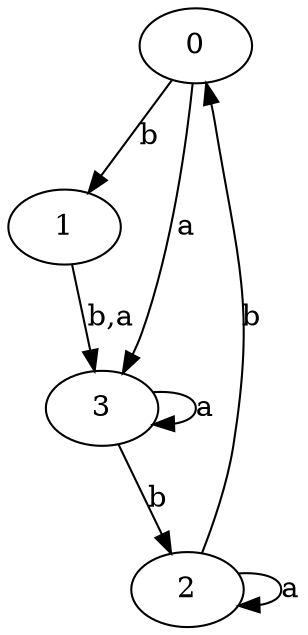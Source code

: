 digraph {
 ranksep=0.5;
 d2tdocpreamble = "\usetikzlibrary{automata}";
 d2tfigpreamble = "\tikzstyle{every state}= [ draw=blue!50,very thick,fill=blue!20]  \tikzstyle{auto}= [fill=white]";
 node [style="state"];
 edge [lblstyle="auto",topath="bend right", len=4  ]
  "0" [label="0",style = "state, accepting"];
  "1" [label="1",];
  "2" [label="2",];
  "3" [label="3",style = "state, initial"];
  "0" -> "1" [label="b"];
  "0" -> "3" [label="a"];
  "1" -> "3" [label="b,a"];
  "2" -> "0" [label="b"];
  "2" -> "2" [label="a",topath="loop above"];
  "3" -> "2" [label="b"];
  "3" -> "3" [label="a",topath="loop above"];
}